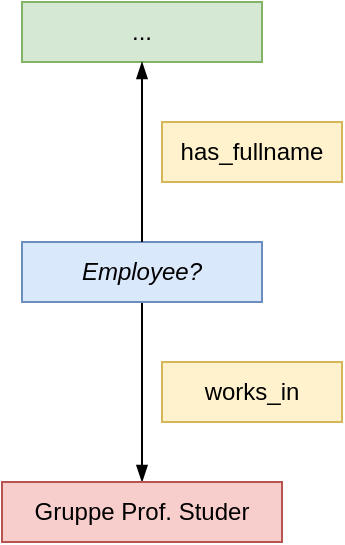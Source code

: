 <mxfile version="14.1.8" type="device"><diagram id="dpoxmOYBSBOsrmaF3RCG" name="Page-1"><mxGraphModel dx="1106" dy="1003" grid="1" gridSize="10" guides="1" tooltips="1" connect="1" arrows="1" fold="1" page="1" pageScale="1" pageWidth="1169" pageHeight="827" math="0" shadow="0"><root><mxCell id="0"/><mxCell id="1" parent="0"/><mxCell id="vdgJR4R7nLGGjv8GsSpW-1" style="edgeStyle=none;rounded=0;comic=0;orthogonalLoop=1;jettySize=auto;html=1;endArrow=blockThin;endFill=1;strokeWidth=1;fontSize=12;fontColor=#0000FF;" edge="1" parent="1" source="vdgJR4R7nLGGjv8GsSpW-2" target="vdgJR4R7nLGGjv8GsSpW-3"><mxGeometry relative="1" as="geometry"><mxPoint x="420" y="240" as="targetPoint"/></mxGeometry></mxCell><mxCell id="vdgJR4R7nLGGjv8GsSpW-2" value="&lt;i&gt;Employee?&lt;/i&gt;" style="rounded=0;whiteSpace=wrap;html=1;shadow=0;glass=0;strokeColor=#6c8ebf;strokeWidth=1;fontSize=12;align=center;fillColor=#dae8fc;fontStyle=0" vertex="1" parent="1"><mxGeometry x="140" y="290" width="120" height="30" as="geometry"/></mxCell><mxCell id="vdgJR4R7nLGGjv8GsSpW-3" value="Gruppe Prof. Studer" style="rounded=0;whiteSpace=wrap;html=1;shadow=0;glass=0;strokeColor=#b85450;strokeWidth=1;fontSize=12;align=center;fillColor=#f8cecc;fontStyle=0" vertex="1" parent="1"><mxGeometry x="130" y="410" width="140" height="30" as="geometry"/></mxCell><mxCell id="vdgJR4R7nLGGjv8GsSpW-4" value="works_in" style="rounded=0;whiteSpace=wrap;html=1;shadow=0;glass=0;strokeColor=#d6b656;strokeWidth=1;fontSize=12;align=center;fillColor=#fff2cc;fontStyle=0" vertex="1" parent="1"><mxGeometry x="210" y="350" width="90" height="30" as="geometry"/></mxCell><mxCell id="vdgJR4R7nLGGjv8GsSpW-14" value="..." style="rounded=0;whiteSpace=wrap;html=1;shadow=0;glass=0;strokeColor=#82b366;strokeWidth=1;fontSize=12;align=center;fillColor=#d5e8d4;fontStyle=0" vertex="1" parent="1"><mxGeometry x="140" y="170" width="120" height="30" as="geometry"/></mxCell><mxCell id="vdgJR4R7nLGGjv8GsSpW-15" style="edgeStyle=none;rounded=0;comic=0;orthogonalLoop=1;jettySize=auto;html=1;endArrow=blockThin;endFill=1;strokeWidth=1;fontSize=12;fontColor=#0000FF;exitX=0.5;exitY=0;exitDx=0;exitDy=0;" edge="1" parent="1" source="vdgJR4R7nLGGjv8GsSpW-2" target="vdgJR4R7nLGGjv8GsSpW-14"><mxGeometry relative="1" as="geometry"><mxPoint x="530" y="210" as="targetPoint"/><mxPoint x="530" y="300" as="sourcePoint"/></mxGeometry></mxCell><mxCell id="vdgJR4R7nLGGjv8GsSpW-16" value="has_fullname" style="rounded=0;whiteSpace=wrap;html=1;shadow=0;glass=0;strokeColor=#d6b656;strokeWidth=1;fontSize=12;align=center;fillColor=#fff2cc;fontStyle=0" vertex="1" parent="1"><mxGeometry x="210" y="230" width="90" height="30" as="geometry"/></mxCell></root></mxGraphModel></diagram></mxfile>
